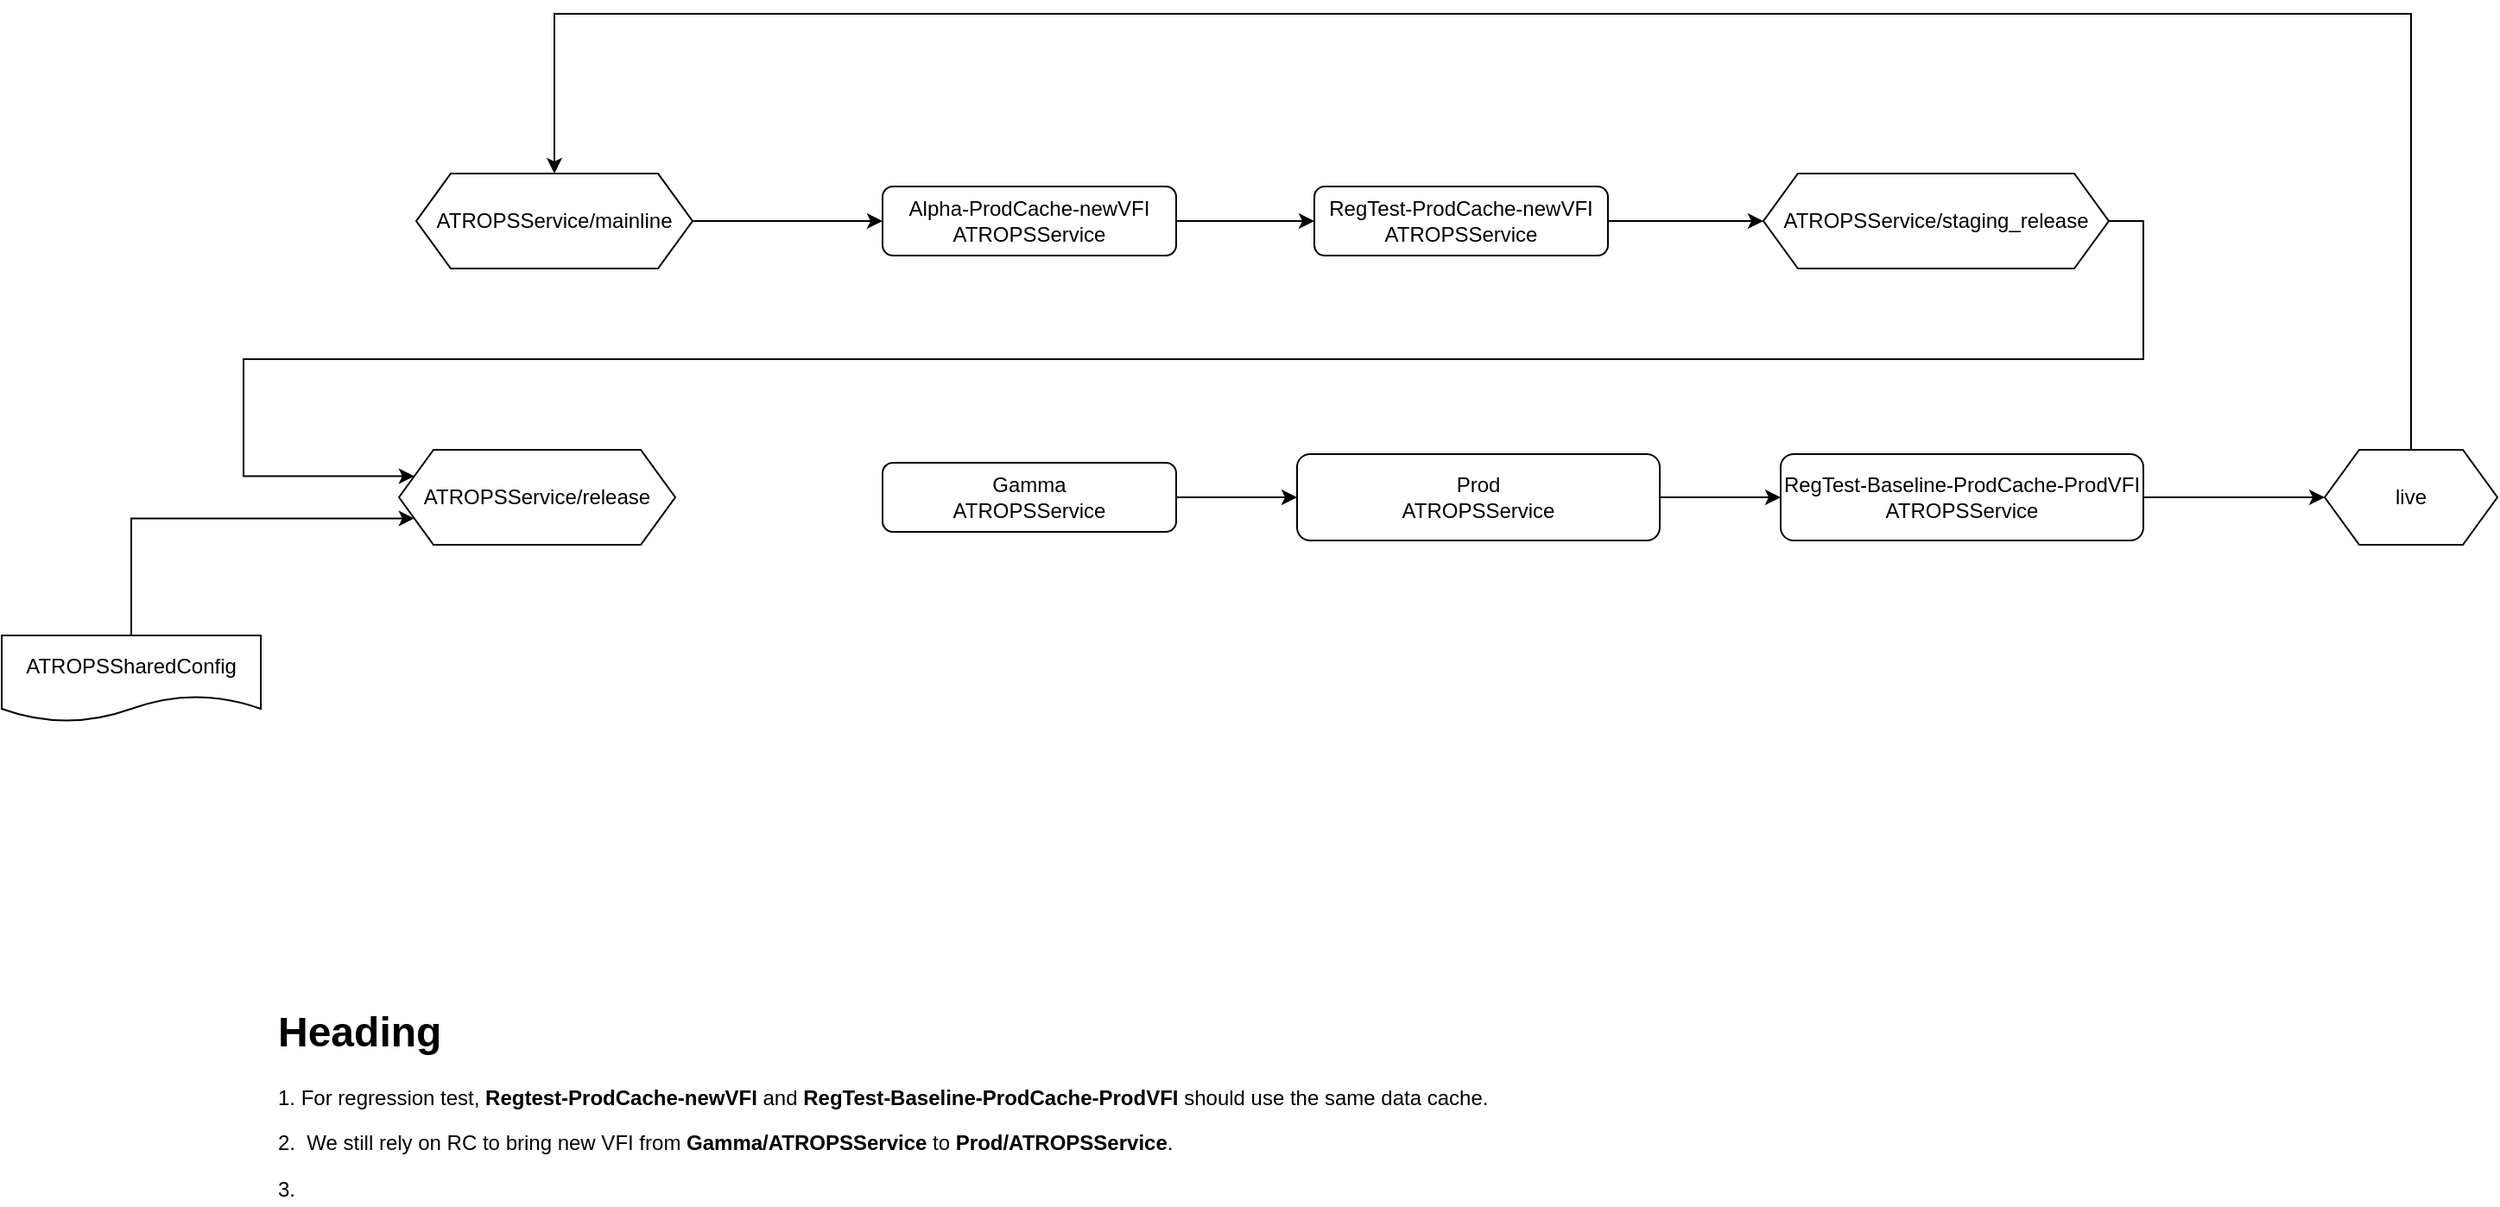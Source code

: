 <mxfile version="15.5.6" type="github">
  <diagram id="8ZNGOfB-LTewQiJ2Abxq" name="Page-1">
    <mxGraphModel dx="2101" dy="1806" grid="1" gridSize="10" guides="1" tooltips="1" connect="1" arrows="1" fold="1" page="1" pageScale="1" pageWidth="850" pageHeight="1100" math="0" shadow="0">
      <root>
        <mxCell id="0" />
        <mxCell id="1" parent="0" />
        <mxCell id="LHm-rxTjngVOpBgrASH2-4" style="edgeStyle=orthogonalEdgeStyle;rounded=0;orthogonalLoop=1;jettySize=auto;html=1;exitX=1;exitY=0.5;exitDx=0;exitDy=0;entryX=0;entryY=0.5;entryDx=0;entryDy=0;" edge="1" parent="1" source="Hebz3siZc5bVMP110JqZ-2" target="Hebz3siZc5bVMP110JqZ-3">
          <mxGeometry relative="1" as="geometry" />
        </mxCell>
        <mxCell id="Hebz3siZc5bVMP110JqZ-2" value="Alpha-ProdCache-newVFI&lt;br&gt;ATROPSService" style="rounded=1;whiteSpace=wrap;html=1;" parent="1" vertex="1">
          <mxGeometry x="390" y="90" width="170" height="40" as="geometry" />
        </mxCell>
        <mxCell id="LHm-rxTjngVOpBgrASH2-33" style="edgeStyle=orthogonalEdgeStyle;rounded=0;orthogonalLoop=1;jettySize=auto;html=1;exitX=1;exitY=0.5;exitDx=0;exitDy=0;entryX=0;entryY=0.5;entryDx=0;entryDy=0;" edge="1" parent="1" source="Hebz3siZc5bVMP110JqZ-3" target="LHm-rxTjngVOpBgrASH2-16">
          <mxGeometry relative="1" as="geometry" />
        </mxCell>
        <mxCell id="Hebz3siZc5bVMP110JqZ-3" value="RegTest-ProdCache-newVFI&lt;br&gt;ATROPSService" style="rounded=1;whiteSpace=wrap;html=1;" parent="1" vertex="1">
          <mxGeometry x="640" y="90" width="170" height="40" as="geometry" />
        </mxCell>
        <mxCell id="LHm-rxTjngVOpBgrASH2-20" style="edgeStyle=orthogonalEdgeStyle;rounded=0;orthogonalLoop=1;jettySize=auto;html=1;exitX=1;exitY=0.5;exitDx=0;exitDy=0;entryX=0;entryY=0.5;entryDx=0;entryDy=0;" edge="1" parent="1" source="Hebz3siZc5bVMP110JqZ-7" target="LHm-rxTjngVOpBgrASH2-19">
          <mxGeometry relative="1" as="geometry" />
        </mxCell>
        <mxCell id="Hebz3siZc5bVMP110JqZ-7" value="RegTest-Baseline-ProdCache-ProdVFI&lt;br&gt;ATROPSService" style="rounded=1;whiteSpace=wrap;html=1;" parent="1" vertex="1">
          <mxGeometry x="910" y="245" width="210" height="50" as="geometry" />
        </mxCell>
        <mxCell id="LHm-rxTjngVOpBgrASH2-35" style="edgeStyle=orthogonalEdgeStyle;rounded=0;orthogonalLoop=1;jettySize=auto;html=1;exitX=0.5;exitY=0;exitDx=0;exitDy=0;entryX=0;entryY=0.75;entryDx=0;entryDy=0;" edge="1" parent="1" source="Hebz3siZc5bVMP110JqZ-9" target="LHm-rxTjngVOpBgrASH2-17">
          <mxGeometry relative="1" as="geometry">
            <Array as="points">
              <mxPoint x="-45" y="282" />
            </Array>
          </mxGeometry>
        </mxCell>
        <mxCell id="Hebz3siZc5bVMP110JqZ-9" value="ATROPSSharedConfig" style="shape=document;whiteSpace=wrap;html=1;boundedLbl=1;" parent="1" vertex="1">
          <mxGeometry x="-120" y="350" width="150" height="50" as="geometry" />
        </mxCell>
        <mxCell id="LHm-rxTjngVOpBgrASH2-11" style="edgeStyle=orthogonalEdgeStyle;rounded=0;orthogonalLoop=1;jettySize=auto;html=1;exitX=1;exitY=0.5;exitDx=0;exitDy=0;entryX=0;entryY=0.5;entryDx=0;entryDy=0;" edge="1" parent="1" source="LHm-rxTjngVOpBgrASH2-1" target="LHm-rxTjngVOpBgrASH2-2">
          <mxGeometry relative="1" as="geometry" />
        </mxCell>
        <mxCell id="LHm-rxTjngVOpBgrASH2-1" value="Gamma&lt;br&gt;ATROPSService" style="rounded=1;whiteSpace=wrap;html=1;" vertex="1" parent="1">
          <mxGeometry x="390" y="250" width="170" height="40" as="geometry" />
        </mxCell>
        <mxCell id="LHm-rxTjngVOpBgrASH2-12" style="edgeStyle=orthogonalEdgeStyle;rounded=0;orthogonalLoop=1;jettySize=auto;html=1;exitX=1;exitY=0.5;exitDx=0;exitDy=0;entryX=0;entryY=0.5;entryDx=0;entryDy=0;" edge="1" parent="1" source="LHm-rxTjngVOpBgrASH2-2" target="Hebz3siZc5bVMP110JqZ-7">
          <mxGeometry relative="1" as="geometry" />
        </mxCell>
        <mxCell id="LHm-rxTjngVOpBgrASH2-2" value="Prod&lt;br&gt;ATROPSService" style="rounded=1;whiteSpace=wrap;html=1;" vertex="1" parent="1">
          <mxGeometry x="630" y="245" width="210" height="50" as="geometry" />
        </mxCell>
        <mxCell id="LHm-rxTjngVOpBgrASH2-15" style="edgeStyle=orthogonalEdgeStyle;rounded=0;orthogonalLoop=1;jettySize=auto;html=1;exitX=1;exitY=0.5;exitDx=0;exitDy=0;entryX=0;entryY=0.5;entryDx=0;entryDy=0;" edge="1" parent="1" source="LHm-rxTjngVOpBgrASH2-14" target="Hebz3siZc5bVMP110JqZ-2">
          <mxGeometry relative="1" as="geometry" />
        </mxCell>
        <mxCell id="LHm-rxTjngVOpBgrASH2-14" value="&lt;span&gt;ATROPSService/mainline&lt;/span&gt;" style="shape=hexagon;perimeter=hexagonPerimeter2;whiteSpace=wrap;html=1;fixedSize=1;" vertex="1" parent="1">
          <mxGeometry x="120" y="82.5" width="160" height="55" as="geometry" />
        </mxCell>
        <mxCell id="LHm-rxTjngVOpBgrASH2-34" style="edgeStyle=orthogonalEdgeStyle;rounded=0;orthogonalLoop=1;jettySize=auto;html=1;exitX=1;exitY=0.5;exitDx=0;exitDy=0;entryX=0;entryY=0.25;entryDx=0;entryDy=0;" edge="1" parent="1" source="LHm-rxTjngVOpBgrASH2-16" target="LHm-rxTjngVOpBgrASH2-17">
          <mxGeometry relative="1" as="geometry">
            <Array as="points">
              <mxPoint x="1120" y="110" />
              <mxPoint x="1120" y="190" />
              <mxPoint x="20" y="190" />
              <mxPoint x="20" y="258" />
            </Array>
          </mxGeometry>
        </mxCell>
        <mxCell id="LHm-rxTjngVOpBgrASH2-16" value="ATROPSService/staging_release" style="shape=hexagon;perimeter=hexagonPerimeter2;whiteSpace=wrap;html=1;fixedSize=1;" vertex="1" parent="1">
          <mxGeometry x="900" y="82.5" width="200" height="55" as="geometry" />
        </mxCell>
        <mxCell id="LHm-rxTjngVOpBgrASH2-17" value="ATROPSService/release" style="shape=hexagon;perimeter=hexagonPerimeter2;whiteSpace=wrap;html=1;fixedSize=1;" vertex="1" parent="1">
          <mxGeometry x="110" y="242.5" width="160" height="55" as="geometry" />
        </mxCell>
        <mxCell id="LHm-rxTjngVOpBgrASH2-21" style="edgeStyle=orthogonalEdgeStyle;rounded=0;orthogonalLoop=1;jettySize=auto;html=1;exitX=0.5;exitY=0;exitDx=0;exitDy=0;entryX=0.5;entryY=0;entryDx=0;entryDy=0;" edge="1" parent="1" source="LHm-rxTjngVOpBgrASH2-19" target="LHm-rxTjngVOpBgrASH2-14">
          <mxGeometry relative="1" as="geometry">
            <Array as="points">
              <mxPoint x="1275" y="-10" />
              <mxPoint x="200" y="-10" />
            </Array>
          </mxGeometry>
        </mxCell>
        <mxCell id="LHm-rxTjngVOpBgrASH2-19" value="live" style="shape=hexagon;perimeter=hexagonPerimeter2;whiteSpace=wrap;html=1;fixedSize=1;" vertex="1" parent="1">
          <mxGeometry x="1225" y="242.5" width="100" height="55" as="geometry" />
        </mxCell>
        <mxCell id="LHm-rxTjngVOpBgrASH2-32" value="&lt;h1&gt;Heading&lt;/h1&gt;&lt;p&gt;1. For regression test, &lt;b&gt;Regtest-ProdCache-newVFI&lt;/b&gt; and &lt;b&gt;RegTest-Baseline-ProdCache-ProdVFI&lt;/b&gt; should use the same data cache.&lt;/p&gt;&lt;p&gt;2.&amp;nbsp; We still rely on RC to bring new VFI from &lt;b&gt;Gamma/ATROPSService&lt;/b&gt; to &lt;b&gt;Prod/ATROPSService&lt;/b&gt;.&amp;nbsp;&lt;/p&gt;&lt;p&gt;3.&amp;nbsp;&lt;/p&gt;" style="text;html=1;strokeColor=none;fillColor=none;spacing=5;spacingTop=-20;whiteSpace=wrap;overflow=hidden;rounded=0;" vertex="1" parent="1">
          <mxGeometry x="35" y="560" width="780" height="120" as="geometry" />
        </mxCell>
      </root>
    </mxGraphModel>
  </diagram>
</mxfile>

